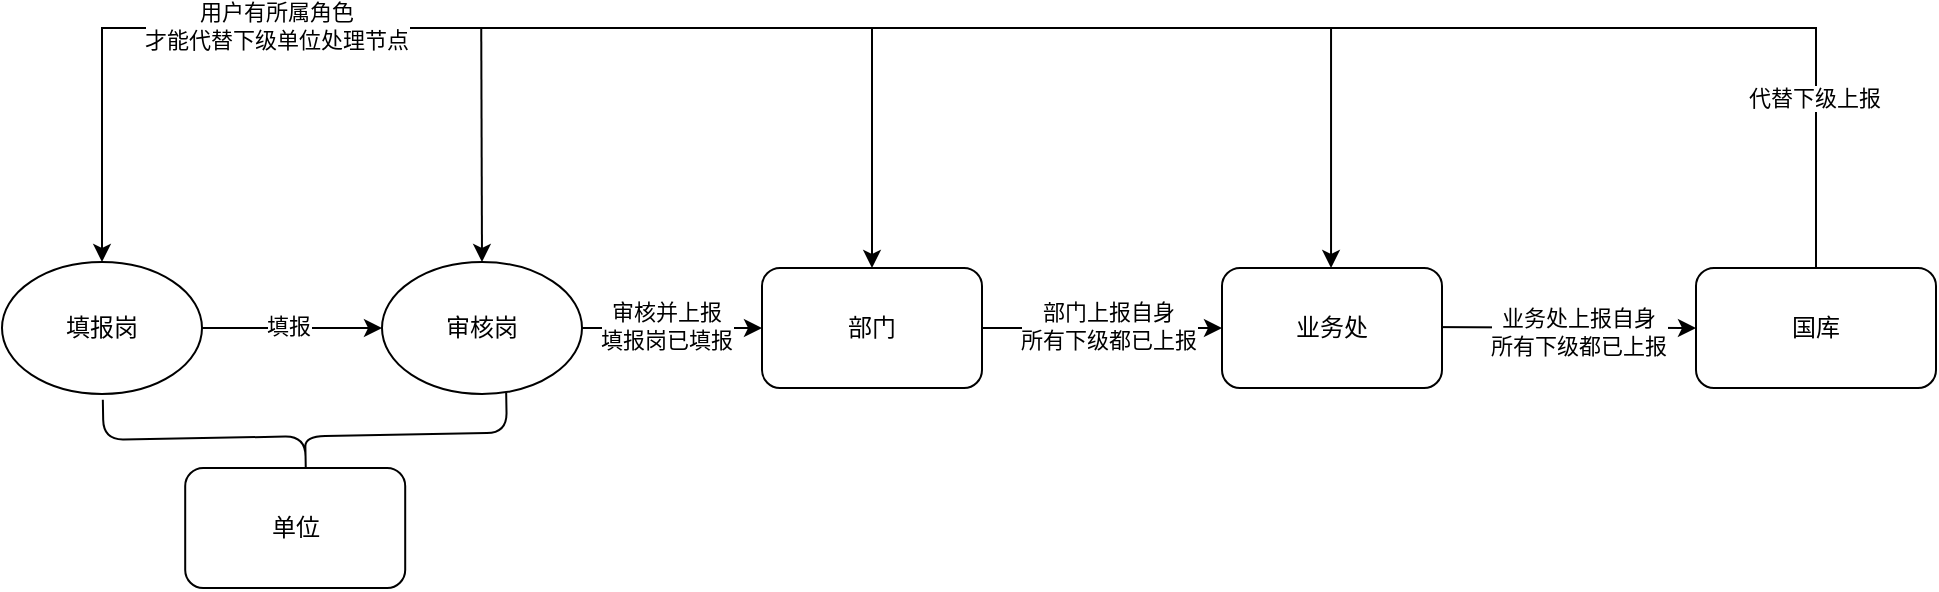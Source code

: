 <mxfile version="24.7.17">
  <diagram name="第 1 页" id="xDkwH7tTLlZd3Fz5l746">
    <mxGraphModel dx="2315" dy="805" grid="1" gridSize="10" guides="1" tooltips="1" connect="1" arrows="1" fold="1" page="1" pageScale="1" pageWidth="827" pageHeight="1169" math="0" shadow="0">
      <root>
        <mxCell id="0" />
        <mxCell id="1" parent="0" />
        <mxCell id="A9CHGRvWzfGjQHWeE8nw-3" value="" style="edgeStyle=orthogonalEdgeStyle;rounded=0;orthogonalLoop=1;jettySize=auto;html=1;entryX=0;entryY=0.5;entryDx=0;entryDy=0;" edge="1" parent="1" source="A9CHGRvWzfGjQHWeE8nw-5" target="A9CHGRvWzfGjQHWeE8nw-8">
          <mxGeometry relative="1" as="geometry">
            <mxPoint x="500" y="760" as="targetPoint" />
          </mxGeometry>
        </mxCell>
        <mxCell id="A9CHGRvWzfGjQHWeE8nw-4" value="部门上报自身&lt;div&gt;所有下级都已上报&lt;br&gt;&lt;/div&gt;" style="edgeLabel;html=1;align=center;verticalAlign=middle;resizable=0;points=[];" vertex="1" connectable="0" parent="A9CHGRvWzfGjQHWeE8nw-3">
          <mxGeometry x="0.275" y="1" relative="1" as="geometry">
            <mxPoint x="-14" as="offset" />
          </mxGeometry>
        </mxCell>
        <mxCell id="A9CHGRvWzfGjQHWeE8nw-5" value="部门" style="rounded=1;whiteSpace=wrap;html=1;" vertex="1" parent="1">
          <mxGeometry x="360" y="780" width="110" height="60" as="geometry" />
        </mxCell>
        <mxCell id="A9CHGRvWzfGjQHWeE8nw-6" value="" style="edgeStyle=orthogonalEdgeStyle;rounded=0;orthogonalLoop=1;jettySize=auto;html=1;entryX=0;entryY=0.5;entryDx=0;entryDy=0;" edge="1" parent="1" target="A9CHGRvWzfGjQHWeE8nw-9">
          <mxGeometry relative="1" as="geometry">
            <mxPoint x="690" y="809.5" as="sourcePoint" />
            <mxPoint x="1080" y="809.5" as="targetPoint" />
          </mxGeometry>
        </mxCell>
        <mxCell id="A9CHGRvWzfGjQHWeE8nw-7" value="业务处上报自身&lt;div&gt;所有下级都已上报&lt;br&gt;&lt;/div&gt;" style="edgeLabel;html=1;align=center;verticalAlign=middle;resizable=0;points=[];" vertex="1" connectable="0" parent="A9CHGRvWzfGjQHWeE8nw-6">
          <mxGeometry x="0.133" y="-2" relative="1" as="geometry">
            <mxPoint as="offset" />
          </mxGeometry>
        </mxCell>
        <mxCell id="A9CHGRvWzfGjQHWeE8nw-8" value="业务处" style="rounded=1;whiteSpace=wrap;html=1;" vertex="1" parent="1">
          <mxGeometry x="590" y="780" width="110" height="60" as="geometry" />
        </mxCell>
        <mxCell id="A9CHGRvWzfGjQHWeE8nw-9" value="国库" style="rounded=1;whiteSpace=wrap;html=1;" vertex="1" parent="1">
          <mxGeometry x="827" y="780" width="120" height="60" as="geometry" />
        </mxCell>
        <mxCell id="A9CHGRvWzfGjQHWeE8nw-10" value="" style="endArrow=classic;html=1;rounded=0;exitX=1;exitY=0.5;exitDx=0;exitDy=0;entryX=0;entryY=0.5;entryDx=0;entryDy=0;" edge="1" parent="1" source="A9CHGRvWzfGjQHWeE8nw-22" target="A9CHGRvWzfGjQHWeE8nw-5">
          <mxGeometry width="50" height="50" relative="1" as="geometry">
            <mxPoint x="150" y="820" as="sourcePoint" />
            <mxPoint x="604" y="570" as="targetPoint" />
            <Array as="points" />
          </mxGeometry>
        </mxCell>
        <mxCell id="A9CHGRvWzfGjQHWeE8nw-11" value="审核并上报&lt;div&gt;填报岗已填报&lt;/div&gt;" style="edgeLabel;html=1;align=center;verticalAlign=middle;resizable=0;points=[];" vertex="1" connectable="0" parent="A9CHGRvWzfGjQHWeE8nw-10">
          <mxGeometry x="-0.08" y="1" relative="1" as="geometry">
            <mxPoint as="offset" />
          </mxGeometry>
        </mxCell>
        <mxCell id="A9CHGRvWzfGjQHWeE8nw-22" value="审核岗" style="ellipse;whiteSpace=wrap;html=1;" vertex="1" parent="1">
          <mxGeometry x="170" y="777" width="100" height="66" as="geometry" />
        </mxCell>
        <mxCell id="A9CHGRvWzfGjQHWeE8nw-25" value="" style="edgeStyle=orthogonalEdgeStyle;rounded=0;orthogonalLoop=1;jettySize=auto;html=1;" edge="1" parent="1" source="A9CHGRvWzfGjQHWeE8nw-24" target="A9CHGRvWzfGjQHWeE8nw-22">
          <mxGeometry relative="1" as="geometry" />
        </mxCell>
        <mxCell id="A9CHGRvWzfGjQHWeE8nw-31" value="填报" style="edgeLabel;html=1;align=center;verticalAlign=middle;resizable=0;points=[];" vertex="1" connectable="0" parent="A9CHGRvWzfGjQHWeE8nw-25">
          <mxGeometry x="-0.059" y="1" relative="1" as="geometry">
            <mxPoint as="offset" />
          </mxGeometry>
        </mxCell>
        <mxCell id="A9CHGRvWzfGjQHWeE8nw-24" value="填报岗" style="ellipse;whiteSpace=wrap;html=1;" vertex="1" parent="1">
          <mxGeometry x="-20" y="777" width="100" height="66" as="geometry" />
        </mxCell>
        <mxCell id="A9CHGRvWzfGjQHWeE8nw-32" value="" style="shape=curlyBracket;whiteSpace=wrap;html=1;rounded=1;labelPosition=left;verticalLabelPosition=middle;align=right;verticalAlign=middle;rotation=-91;size=0.5;" vertex="1" parent="1">
          <mxGeometry x="111.6" y="763.27" width="40" height="201.7" as="geometry" />
        </mxCell>
        <mxCell id="A9CHGRvWzfGjQHWeE8nw-35" value="单位" style="rounded=1;whiteSpace=wrap;html=1;" vertex="1" parent="1">
          <mxGeometry x="71.6" y="880" width="110" height="60" as="geometry" />
        </mxCell>
        <mxCell id="A9CHGRvWzfGjQHWeE8nw-36" value="" style="endArrow=classic;html=1;rounded=0;exitX=0.5;exitY=0;exitDx=0;exitDy=0;entryX=0.5;entryY=0;entryDx=0;entryDy=0;" edge="1" parent="1" source="A9CHGRvWzfGjQHWeE8nw-9" target="A9CHGRvWzfGjQHWeE8nw-24">
          <mxGeometry width="50" height="50" relative="1" as="geometry">
            <mxPoint x="340" y="640" as="sourcePoint" />
            <mxPoint x="30" y="770" as="targetPoint" />
            <Array as="points">
              <mxPoint x="887" y="660" />
              <mxPoint x="30" y="660" />
            </Array>
          </mxGeometry>
        </mxCell>
        <mxCell id="A9CHGRvWzfGjQHWeE8nw-42" value="代替下级上报" style="edgeLabel;html=1;align=center;verticalAlign=middle;resizable=0;points=[];" vertex="1" connectable="0" parent="A9CHGRvWzfGjQHWeE8nw-36">
          <mxGeometry x="-0.845" y="1" relative="1" as="geometry">
            <mxPoint as="offset" />
          </mxGeometry>
        </mxCell>
        <mxCell id="A9CHGRvWzfGjQHWeE8nw-44" value="用户有所属角色&lt;div&gt;才能代替下级单位处理节点&lt;/div&gt;" style="edgeLabel;html=1;align=center;verticalAlign=middle;resizable=0;points=[];" vertex="1" connectable="0" parent="A9CHGRvWzfGjQHWeE8nw-36">
          <mxGeometry x="0.628" y="-1" relative="1" as="geometry">
            <mxPoint as="offset" />
          </mxGeometry>
        </mxCell>
        <mxCell id="A9CHGRvWzfGjQHWeE8nw-37" value="" style="endArrow=classic;html=1;rounded=0;entryX=0.5;entryY=0;entryDx=0;entryDy=0;" edge="1" parent="1" target="A9CHGRvWzfGjQHWeE8nw-22">
          <mxGeometry width="50" height="50" relative="1" as="geometry">
            <mxPoint x="219.62" y="660" as="sourcePoint" />
            <mxPoint x="220" y="770" as="targetPoint" />
          </mxGeometry>
        </mxCell>
        <mxCell id="A9CHGRvWzfGjQHWeE8nw-40" value="" style="endArrow=classic;html=1;rounded=0;entryX=0.5;entryY=0;entryDx=0;entryDy=0;" edge="1" parent="1" target="A9CHGRvWzfGjQHWeE8nw-5">
          <mxGeometry width="50" height="50" relative="1" as="geometry">
            <mxPoint x="415" y="660" as="sourcePoint" />
            <mxPoint x="420" y="770" as="targetPoint" />
          </mxGeometry>
        </mxCell>
        <mxCell id="A9CHGRvWzfGjQHWeE8nw-41" value="" style="endArrow=classic;html=1;rounded=0;entryX=0.5;entryY=0;entryDx=0;entryDy=0;" edge="1" parent="1">
          <mxGeometry width="50" height="50" relative="1" as="geometry">
            <mxPoint x="644.52" y="660" as="sourcePoint" />
            <mxPoint x="644.52" y="780" as="targetPoint" />
          </mxGeometry>
        </mxCell>
      </root>
    </mxGraphModel>
  </diagram>
</mxfile>
